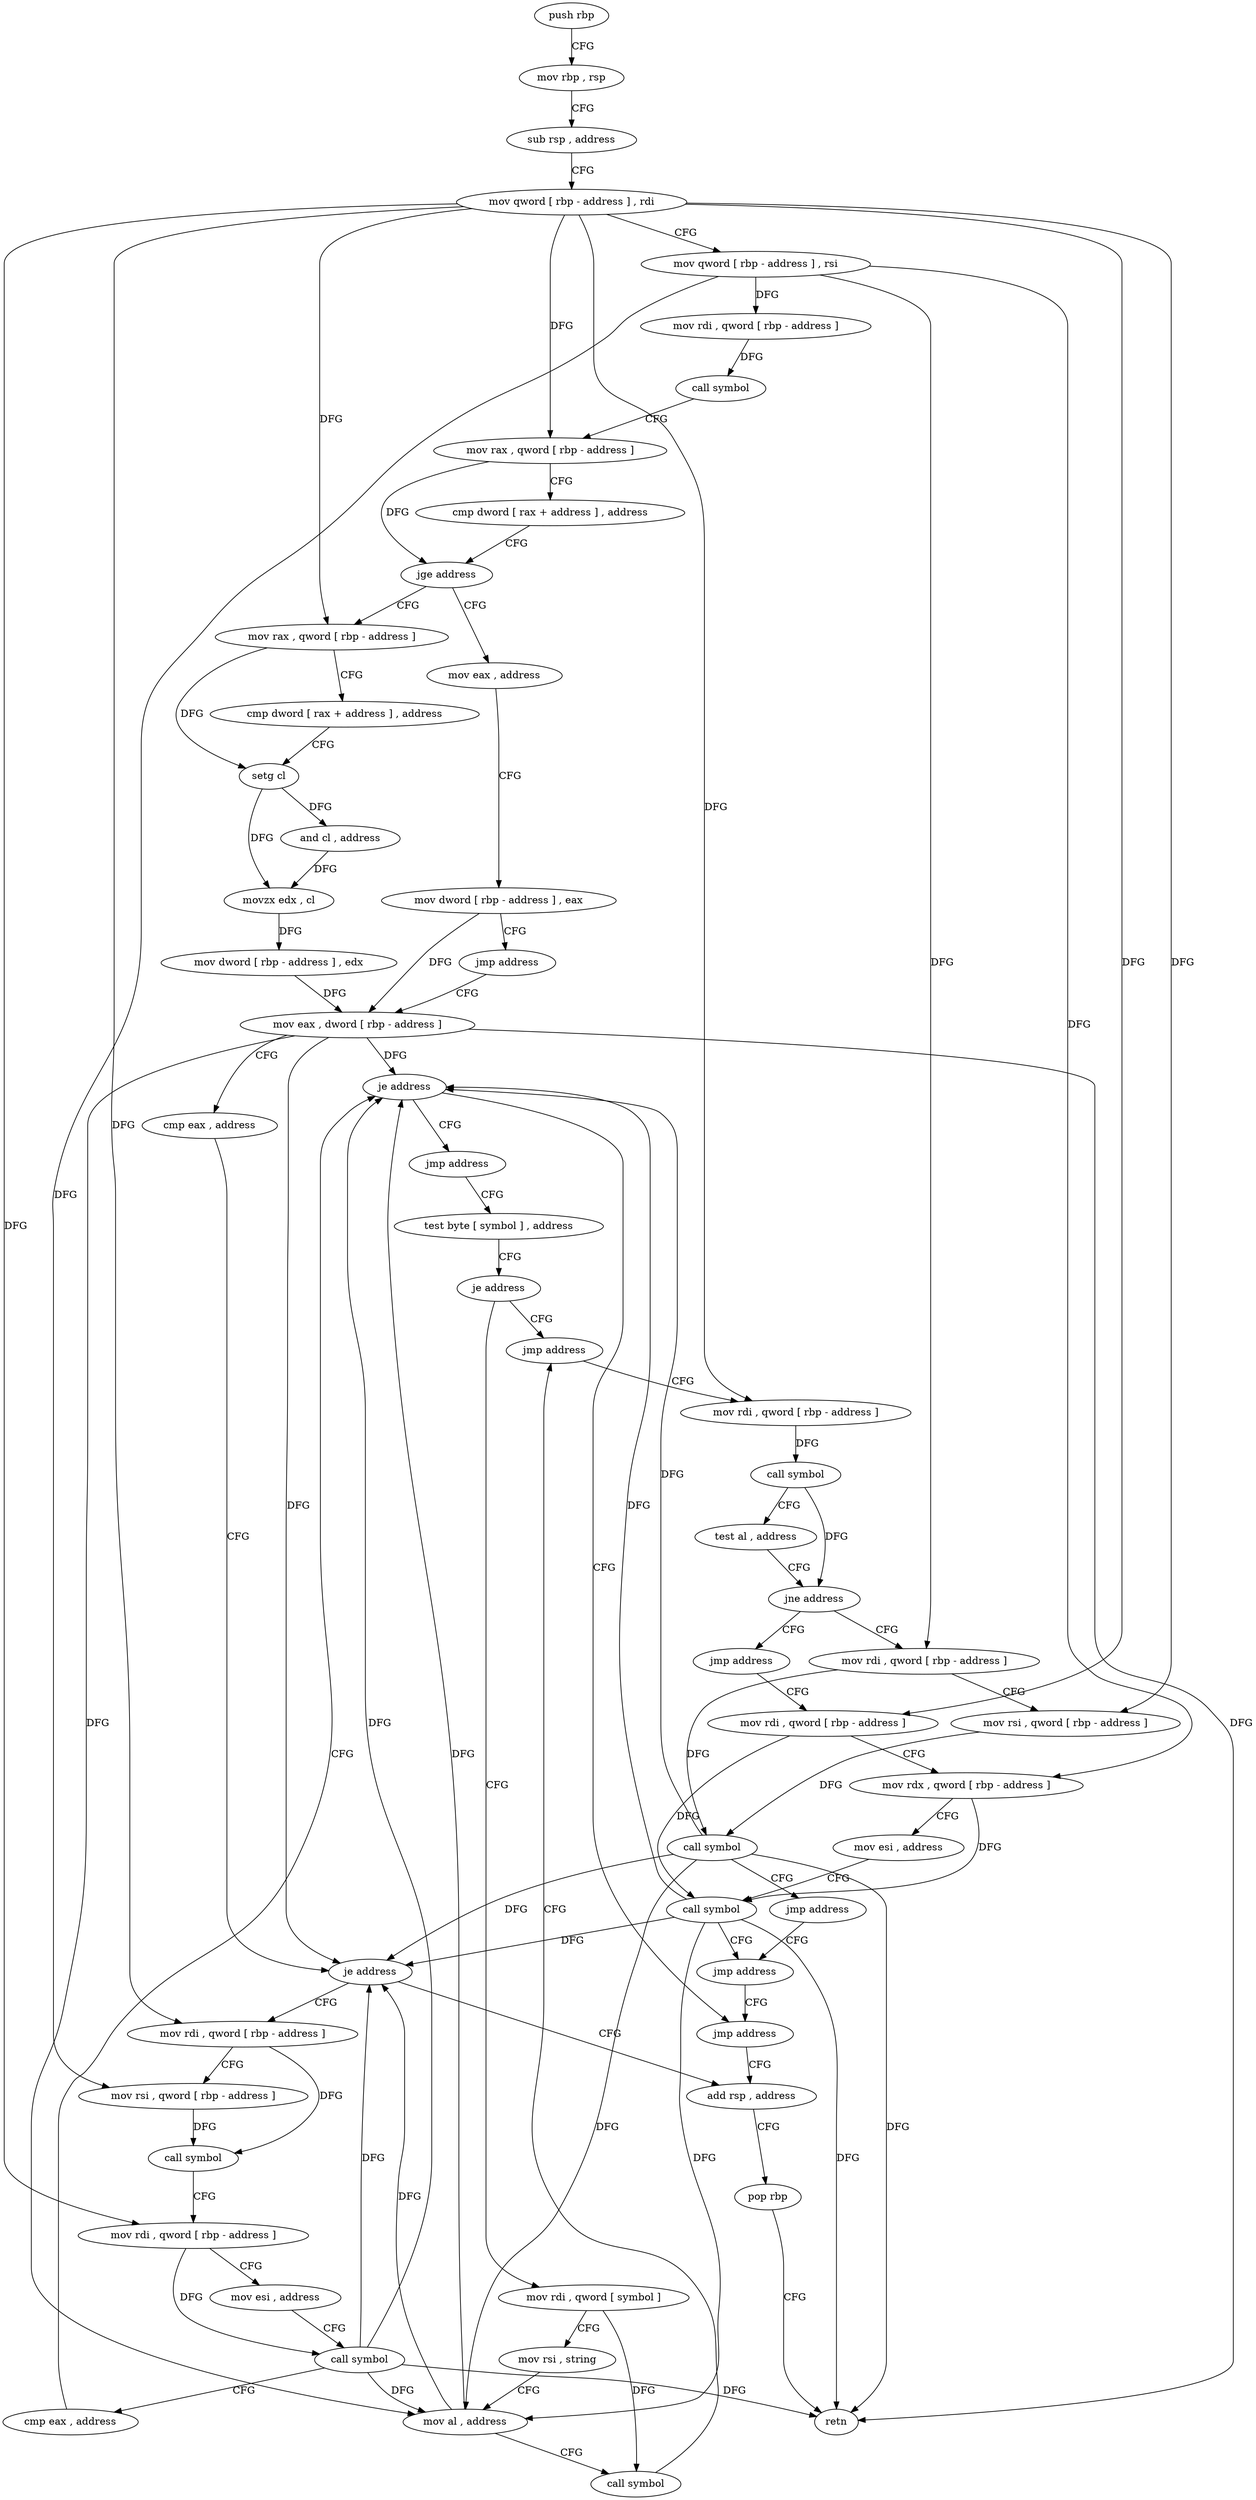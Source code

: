 digraph "func" {
"4206064" [label = "push rbp" ]
"4206065" [label = "mov rbp , rsp" ]
"4206068" [label = "sub rsp , address" ]
"4206072" [label = "mov qword [ rbp - address ] , rdi" ]
"4206076" [label = "mov qword [ rbp - address ] , rsi" ]
"4206080" [label = "mov rdi , qword [ rbp - address ]" ]
"4206084" [label = "call symbol" ]
"4206089" [label = "mov rax , qword [ rbp - address ]" ]
"4206093" [label = "cmp dword [ rax + address ] , address" ]
"4206097" [label = "jge address" ]
"4206116" [label = "mov rax , qword [ rbp - address ]" ]
"4206103" [label = "mov eax , address" ]
"4206120" [label = "cmp dword [ rax + address ] , address" ]
"4206124" [label = "setg cl" ]
"4206127" [label = "and cl , address" ]
"4206130" [label = "movzx edx , cl" ]
"4206133" [label = "mov dword [ rbp - address ] , edx" ]
"4206136" [label = "mov eax , dword [ rbp - address ]" ]
"4206108" [label = "mov dword [ rbp - address ] , eax" ]
"4206111" [label = "jmp address" ]
"4206301" [label = "add rsp , address" ]
"4206305" [label = "pop rbp" ]
"4206306" [label = "retn" ]
"4206148" [label = "mov rdi , qword [ rbp - address ]" ]
"4206152" [label = "mov rsi , qword [ rbp - address ]" ]
"4206156" [label = "call symbol" ]
"4206161" [label = "mov rdi , qword [ rbp - address ]" ]
"4206165" [label = "mov esi , address" ]
"4206170" [label = "call symbol" ]
"4206175" [label = "cmp eax , address" ]
"4206178" [label = "je address" ]
"4206296" [label = "jmp address" ]
"4206184" [label = "jmp address" ]
"4206139" [label = "cmp eax , address" ]
"4206142" [label = "je address" ]
"4206189" [label = "test byte [ symbol ] , address" ]
"4206197" [label = "je address" ]
"4206228" [label = "jmp address" ]
"4206203" [label = "mov rdi , qword [ symbol ]" ]
"4206233" [label = "mov rdi , qword [ rbp - address ]" ]
"4206211" [label = "mov rsi , string" ]
"4206221" [label = "mov al , address" ]
"4206223" [label = "call symbol" ]
"4206237" [label = "call symbol" ]
"4206242" [label = "test al , address" ]
"4206244" [label = "jne address" ]
"4206255" [label = "mov rdi , qword [ rbp - address ]" ]
"4206250" [label = "jmp address" ]
"4206259" [label = "mov rsi , qword [ rbp - address ]" ]
"4206263" [label = "call symbol" ]
"4206268" [label = "jmp address" ]
"4206291" [label = "jmp address" ]
"4206273" [label = "mov rdi , qword [ rbp - address ]" ]
"4206277" [label = "mov rdx , qword [ rbp - address ]" ]
"4206281" [label = "mov esi , address" ]
"4206286" [label = "call symbol" ]
"4206064" -> "4206065" [ label = "CFG" ]
"4206065" -> "4206068" [ label = "CFG" ]
"4206068" -> "4206072" [ label = "CFG" ]
"4206072" -> "4206076" [ label = "CFG" ]
"4206072" -> "4206089" [ label = "DFG" ]
"4206072" -> "4206116" [ label = "DFG" ]
"4206072" -> "4206148" [ label = "DFG" ]
"4206072" -> "4206161" [ label = "DFG" ]
"4206072" -> "4206233" [ label = "DFG" ]
"4206072" -> "4206259" [ label = "DFG" ]
"4206072" -> "4206273" [ label = "DFG" ]
"4206076" -> "4206080" [ label = "DFG" ]
"4206076" -> "4206152" [ label = "DFG" ]
"4206076" -> "4206255" [ label = "DFG" ]
"4206076" -> "4206277" [ label = "DFG" ]
"4206080" -> "4206084" [ label = "DFG" ]
"4206084" -> "4206089" [ label = "CFG" ]
"4206089" -> "4206093" [ label = "CFG" ]
"4206089" -> "4206097" [ label = "DFG" ]
"4206093" -> "4206097" [ label = "CFG" ]
"4206097" -> "4206116" [ label = "CFG" ]
"4206097" -> "4206103" [ label = "CFG" ]
"4206116" -> "4206120" [ label = "CFG" ]
"4206116" -> "4206124" [ label = "DFG" ]
"4206103" -> "4206108" [ label = "CFG" ]
"4206120" -> "4206124" [ label = "CFG" ]
"4206124" -> "4206127" [ label = "DFG" ]
"4206124" -> "4206130" [ label = "DFG" ]
"4206127" -> "4206130" [ label = "DFG" ]
"4206130" -> "4206133" [ label = "DFG" ]
"4206133" -> "4206136" [ label = "DFG" ]
"4206136" -> "4206139" [ label = "CFG" ]
"4206136" -> "4206142" [ label = "DFG" ]
"4206136" -> "4206306" [ label = "DFG" ]
"4206136" -> "4206178" [ label = "DFG" ]
"4206136" -> "4206221" [ label = "DFG" ]
"4206108" -> "4206111" [ label = "CFG" ]
"4206108" -> "4206136" [ label = "DFG" ]
"4206111" -> "4206136" [ label = "CFG" ]
"4206301" -> "4206305" [ label = "CFG" ]
"4206305" -> "4206306" [ label = "CFG" ]
"4206148" -> "4206152" [ label = "CFG" ]
"4206148" -> "4206156" [ label = "DFG" ]
"4206152" -> "4206156" [ label = "DFG" ]
"4206156" -> "4206161" [ label = "CFG" ]
"4206161" -> "4206165" [ label = "CFG" ]
"4206161" -> "4206170" [ label = "DFG" ]
"4206165" -> "4206170" [ label = "CFG" ]
"4206170" -> "4206175" [ label = "CFG" ]
"4206170" -> "4206142" [ label = "DFG" ]
"4206170" -> "4206306" [ label = "DFG" ]
"4206170" -> "4206178" [ label = "DFG" ]
"4206170" -> "4206221" [ label = "DFG" ]
"4206175" -> "4206178" [ label = "CFG" ]
"4206178" -> "4206296" [ label = "CFG" ]
"4206178" -> "4206184" [ label = "CFG" ]
"4206296" -> "4206301" [ label = "CFG" ]
"4206184" -> "4206189" [ label = "CFG" ]
"4206139" -> "4206142" [ label = "CFG" ]
"4206142" -> "4206301" [ label = "CFG" ]
"4206142" -> "4206148" [ label = "CFG" ]
"4206189" -> "4206197" [ label = "CFG" ]
"4206197" -> "4206228" [ label = "CFG" ]
"4206197" -> "4206203" [ label = "CFG" ]
"4206228" -> "4206233" [ label = "CFG" ]
"4206203" -> "4206211" [ label = "CFG" ]
"4206203" -> "4206223" [ label = "DFG" ]
"4206233" -> "4206237" [ label = "DFG" ]
"4206211" -> "4206221" [ label = "CFG" ]
"4206221" -> "4206223" [ label = "CFG" ]
"4206221" -> "4206142" [ label = "DFG" ]
"4206221" -> "4206178" [ label = "DFG" ]
"4206223" -> "4206228" [ label = "CFG" ]
"4206237" -> "4206242" [ label = "CFG" ]
"4206237" -> "4206244" [ label = "DFG" ]
"4206242" -> "4206244" [ label = "CFG" ]
"4206244" -> "4206255" [ label = "CFG" ]
"4206244" -> "4206250" [ label = "CFG" ]
"4206255" -> "4206259" [ label = "CFG" ]
"4206255" -> "4206263" [ label = "DFG" ]
"4206250" -> "4206273" [ label = "CFG" ]
"4206259" -> "4206263" [ label = "DFG" ]
"4206263" -> "4206268" [ label = "CFG" ]
"4206263" -> "4206142" [ label = "DFG" ]
"4206263" -> "4206178" [ label = "DFG" ]
"4206263" -> "4206221" [ label = "DFG" ]
"4206263" -> "4206306" [ label = "DFG" ]
"4206268" -> "4206291" [ label = "CFG" ]
"4206291" -> "4206296" [ label = "CFG" ]
"4206273" -> "4206277" [ label = "CFG" ]
"4206273" -> "4206286" [ label = "DFG" ]
"4206277" -> "4206281" [ label = "CFG" ]
"4206277" -> "4206286" [ label = "DFG" ]
"4206281" -> "4206286" [ label = "CFG" ]
"4206286" -> "4206291" [ label = "CFG" ]
"4206286" -> "4206142" [ label = "DFG" ]
"4206286" -> "4206178" [ label = "DFG" ]
"4206286" -> "4206221" [ label = "DFG" ]
"4206286" -> "4206306" [ label = "DFG" ]
}
